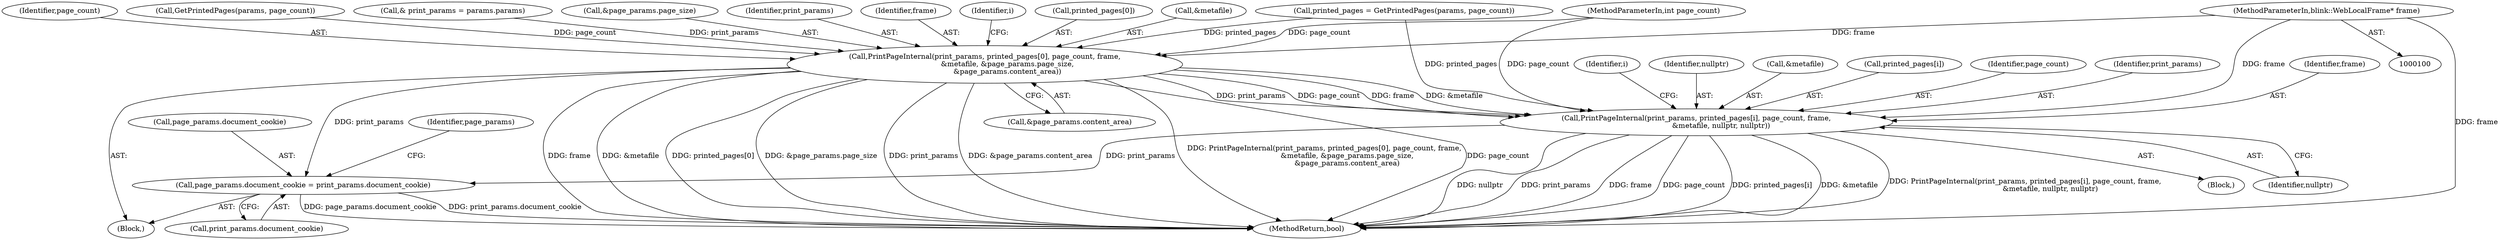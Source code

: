 digraph "0_Chrome_673ce95d481ea9368c4d4d43ac756ba1d6d9e608_3@pointer" {
"1000101" [label="(MethodParameterIn,blink::WebLocalFrame* frame)"];
"1000129" [label="(Call,PrintPageInternal(print_params, printed_pages[0], page_count, frame,\n                    &metafile, &page_params.page_size,\n                    &page_params.content_area))"];
"1000157" [label="(Call,PrintPageInternal(print_params, printed_pages[i], page_count, frame,\n                      &metafile, nullptr, nullptr))"];
"1000186" [label="(Call,page_params.document_cookie = print_params.document_cookie)"];
"1000116" [label="(Call,printed_pages = GetPrintedPages(params, page_count))"];
"1000190" [label="(Call,print_params.document_cookie)"];
"1000156" [label="(Block,)"];
"1000186" [label="(Call,page_params.document_cookie = print_params.document_cookie)"];
"1000134" [label="(Identifier,page_count)"];
"1000118" [label="(Call,GetPrintedPages(params, page_count))"];
"1000203" [label="(MethodReturn,bool)"];
"1000195" [label="(Identifier,page_params)"];
"1000155" [label="(Identifier,i)"];
"1000166" [label="(Identifier,nullptr)"];
"1000164" [label="(Call,&metafile)"];
"1000159" [label="(Call,printed_pages[i])"];
"1000142" [label="(Call,&page_params.content_area)"];
"1000110" [label="(Call,& print_params = params.params)"];
"1000162" [label="(Identifier,page_count)"];
"1000187" [label="(Call,page_params.document_cookie)"];
"1000129" [label="(Call,PrintPageInternal(print_params, printed_pages[0], page_count, frame,\n                    &metafile, &page_params.page_size,\n                    &page_params.content_area))"];
"1000138" [label="(Call,&page_params.page_size)"];
"1000157" [label="(Call,PrintPageInternal(print_params, printed_pages[i], page_count, frame,\n                      &metafile, nullptr, nullptr))"];
"1000130" [label="(Identifier,print_params)"];
"1000135" [label="(Identifier,frame)"];
"1000103" [label="(Block,)"];
"1000101" [label="(MethodParameterIn,blink::WebLocalFrame* frame)"];
"1000158" [label="(Identifier,print_params)"];
"1000149" [label="(Identifier,i)"];
"1000102" [label="(MethodParameterIn,int page_count)"];
"1000163" [label="(Identifier,frame)"];
"1000131" [label="(Call,printed_pages[0])"];
"1000167" [label="(Identifier,nullptr)"];
"1000136" [label="(Call,&metafile)"];
"1000101" -> "1000100"  [label="AST: "];
"1000101" -> "1000203"  [label="DDG: frame"];
"1000101" -> "1000129"  [label="DDG: frame"];
"1000101" -> "1000157"  [label="DDG: frame"];
"1000129" -> "1000103"  [label="AST: "];
"1000129" -> "1000142"  [label="CFG: "];
"1000130" -> "1000129"  [label="AST: "];
"1000131" -> "1000129"  [label="AST: "];
"1000134" -> "1000129"  [label="AST: "];
"1000135" -> "1000129"  [label="AST: "];
"1000136" -> "1000129"  [label="AST: "];
"1000138" -> "1000129"  [label="AST: "];
"1000142" -> "1000129"  [label="AST: "];
"1000149" -> "1000129"  [label="CFG: "];
"1000129" -> "1000203"  [label="DDG: &page_params.page_size"];
"1000129" -> "1000203"  [label="DDG: print_params"];
"1000129" -> "1000203"  [label="DDG: &page_params.content_area"];
"1000129" -> "1000203"  [label="DDG: PrintPageInternal(print_params, printed_pages[0], page_count, frame,\n                    &metafile, &page_params.page_size,\n                    &page_params.content_area)"];
"1000129" -> "1000203"  [label="DDG: page_count"];
"1000129" -> "1000203"  [label="DDG: frame"];
"1000129" -> "1000203"  [label="DDG: &metafile"];
"1000129" -> "1000203"  [label="DDG: printed_pages[0]"];
"1000110" -> "1000129"  [label="DDG: print_params"];
"1000116" -> "1000129"  [label="DDG: printed_pages"];
"1000118" -> "1000129"  [label="DDG: page_count"];
"1000102" -> "1000129"  [label="DDG: page_count"];
"1000129" -> "1000157"  [label="DDG: print_params"];
"1000129" -> "1000157"  [label="DDG: page_count"];
"1000129" -> "1000157"  [label="DDG: frame"];
"1000129" -> "1000157"  [label="DDG: &metafile"];
"1000129" -> "1000186"  [label="DDG: print_params"];
"1000157" -> "1000156"  [label="AST: "];
"1000157" -> "1000167"  [label="CFG: "];
"1000158" -> "1000157"  [label="AST: "];
"1000159" -> "1000157"  [label="AST: "];
"1000162" -> "1000157"  [label="AST: "];
"1000163" -> "1000157"  [label="AST: "];
"1000164" -> "1000157"  [label="AST: "];
"1000166" -> "1000157"  [label="AST: "];
"1000167" -> "1000157"  [label="AST: "];
"1000155" -> "1000157"  [label="CFG: "];
"1000157" -> "1000203"  [label="DDG: printed_pages[i]"];
"1000157" -> "1000203"  [label="DDG: &metafile"];
"1000157" -> "1000203"  [label="DDG: PrintPageInternal(print_params, printed_pages[i], page_count, frame,\n                      &metafile, nullptr, nullptr)"];
"1000157" -> "1000203"  [label="DDG: nullptr"];
"1000157" -> "1000203"  [label="DDG: print_params"];
"1000157" -> "1000203"  [label="DDG: frame"];
"1000157" -> "1000203"  [label="DDG: page_count"];
"1000116" -> "1000157"  [label="DDG: printed_pages"];
"1000102" -> "1000157"  [label="DDG: page_count"];
"1000157" -> "1000186"  [label="DDG: print_params"];
"1000186" -> "1000103"  [label="AST: "];
"1000186" -> "1000190"  [label="CFG: "];
"1000187" -> "1000186"  [label="AST: "];
"1000190" -> "1000186"  [label="AST: "];
"1000195" -> "1000186"  [label="CFG: "];
"1000186" -> "1000203"  [label="DDG: page_params.document_cookie"];
"1000186" -> "1000203"  [label="DDG: print_params.document_cookie"];
}
